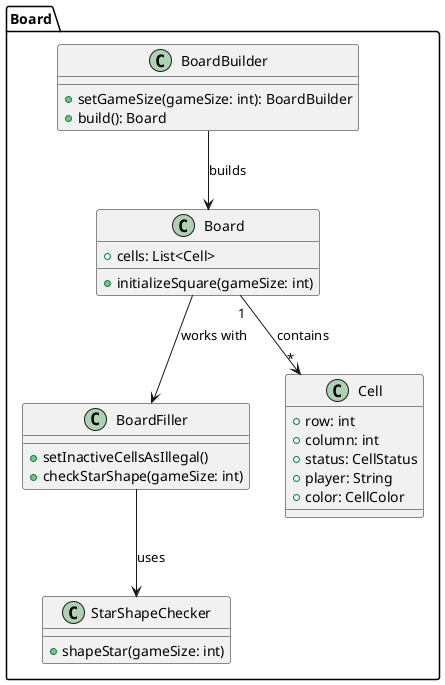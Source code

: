 @startuml Board

package "Board" {
    class Board {
        +initializeSquare(gameSize: int)
        +cells: List<Cell>
    }

    class BoardBuilder {
        +setGameSize(gameSize: int): BoardBuilder
        +build(): Board
    }

    class BoardFiller {
        +setInactiveCellsAsIllegal()
        +checkStarShape(gameSize: int)
    }

    class StarShapeChecker {
        +shapeStar(gameSize: int)
    }

    class Cell {
        +row: int
        +column: int
        +status: CellStatus
        +player: String
        +color: CellColor
    }

    BoardBuilder --> Board : builds
    Board --> BoardFiller : works with
    Board "1" --> "*" Cell : contains
    BoardFiller --> StarShapeChecker : uses
}

@enduml
